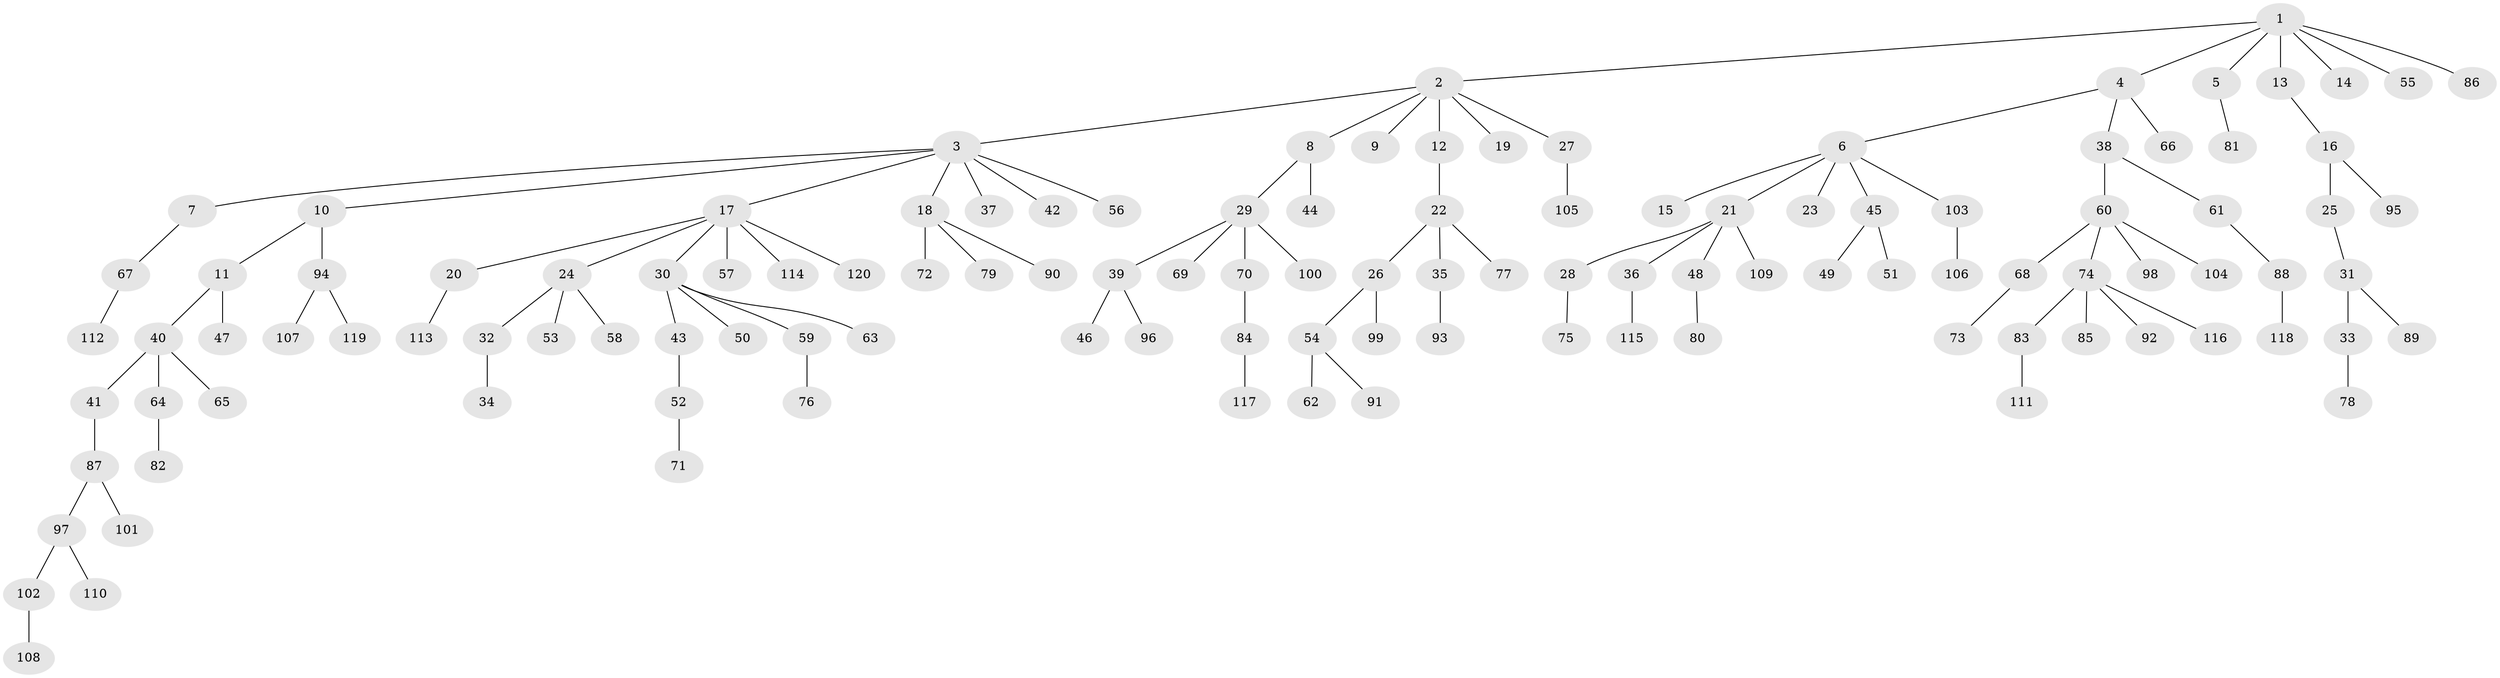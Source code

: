 // Generated by graph-tools (version 1.1) at 2025/50/03/09/25 03:50:18]
// undirected, 120 vertices, 119 edges
graph export_dot {
graph [start="1"]
  node [color=gray90,style=filled];
  1;
  2;
  3;
  4;
  5;
  6;
  7;
  8;
  9;
  10;
  11;
  12;
  13;
  14;
  15;
  16;
  17;
  18;
  19;
  20;
  21;
  22;
  23;
  24;
  25;
  26;
  27;
  28;
  29;
  30;
  31;
  32;
  33;
  34;
  35;
  36;
  37;
  38;
  39;
  40;
  41;
  42;
  43;
  44;
  45;
  46;
  47;
  48;
  49;
  50;
  51;
  52;
  53;
  54;
  55;
  56;
  57;
  58;
  59;
  60;
  61;
  62;
  63;
  64;
  65;
  66;
  67;
  68;
  69;
  70;
  71;
  72;
  73;
  74;
  75;
  76;
  77;
  78;
  79;
  80;
  81;
  82;
  83;
  84;
  85;
  86;
  87;
  88;
  89;
  90;
  91;
  92;
  93;
  94;
  95;
  96;
  97;
  98;
  99;
  100;
  101;
  102;
  103;
  104;
  105;
  106;
  107;
  108;
  109;
  110;
  111;
  112;
  113;
  114;
  115;
  116;
  117;
  118;
  119;
  120;
  1 -- 2;
  1 -- 4;
  1 -- 5;
  1 -- 13;
  1 -- 14;
  1 -- 55;
  1 -- 86;
  2 -- 3;
  2 -- 8;
  2 -- 9;
  2 -- 12;
  2 -- 19;
  2 -- 27;
  3 -- 7;
  3 -- 10;
  3 -- 17;
  3 -- 18;
  3 -- 37;
  3 -- 42;
  3 -- 56;
  4 -- 6;
  4 -- 38;
  4 -- 66;
  5 -- 81;
  6 -- 15;
  6 -- 21;
  6 -- 23;
  6 -- 45;
  6 -- 103;
  7 -- 67;
  8 -- 29;
  8 -- 44;
  10 -- 11;
  10 -- 94;
  11 -- 40;
  11 -- 47;
  12 -- 22;
  13 -- 16;
  16 -- 25;
  16 -- 95;
  17 -- 20;
  17 -- 24;
  17 -- 30;
  17 -- 57;
  17 -- 114;
  17 -- 120;
  18 -- 72;
  18 -- 79;
  18 -- 90;
  20 -- 113;
  21 -- 28;
  21 -- 36;
  21 -- 48;
  21 -- 109;
  22 -- 26;
  22 -- 35;
  22 -- 77;
  24 -- 32;
  24 -- 53;
  24 -- 58;
  25 -- 31;
  26 -- 54;
  26 -- 99;
  27 -- 105;
  28 -- 75;
  29 -- 39;
  29 -- 69;
  29 -- 70;
  29 -- 100;
  30 -- 43;
  30 -- 50;
  30 -- 59;
  30 -- 63;
  31 -- 33;
  31 -- 89;
  32 -- 34;
  33 -- 78;
  35 -- 93;
  36 -- 115;
  38 -- 60;
  38 -- 61;
  39 -- 46;
  39 -- 96;
  40 -- 41;
  40 -- 64;
  40 -- 65;
  41 -- 87;
  43 -- 52;
  45 -- 49;
  45 -- 51;
  48 -- 80;
  52 -- 71;
  54 -- 62;
  54 -- 91;
  59 -- 76;
  60 -- 68;
  60 -- 74;
  60 -- 98;
  60 -- 104;
  61 -- 88;
  64 -- 82;
  67 -- 112;
  68 -- 73;
  70 -- 84;
  74 -- 83;
  74 -- 85;
  74 -- 92;
  74 -- 116;
  83 -- 111;
  84 -- 117;
  87 -- 97;
  87 -- 101;
  88 -- 118;
  94 -- 107;
  94 -- 119;
  97 -- 102;
  97 -- 110;
  102 -- 108;
  103 -- 106;
}
